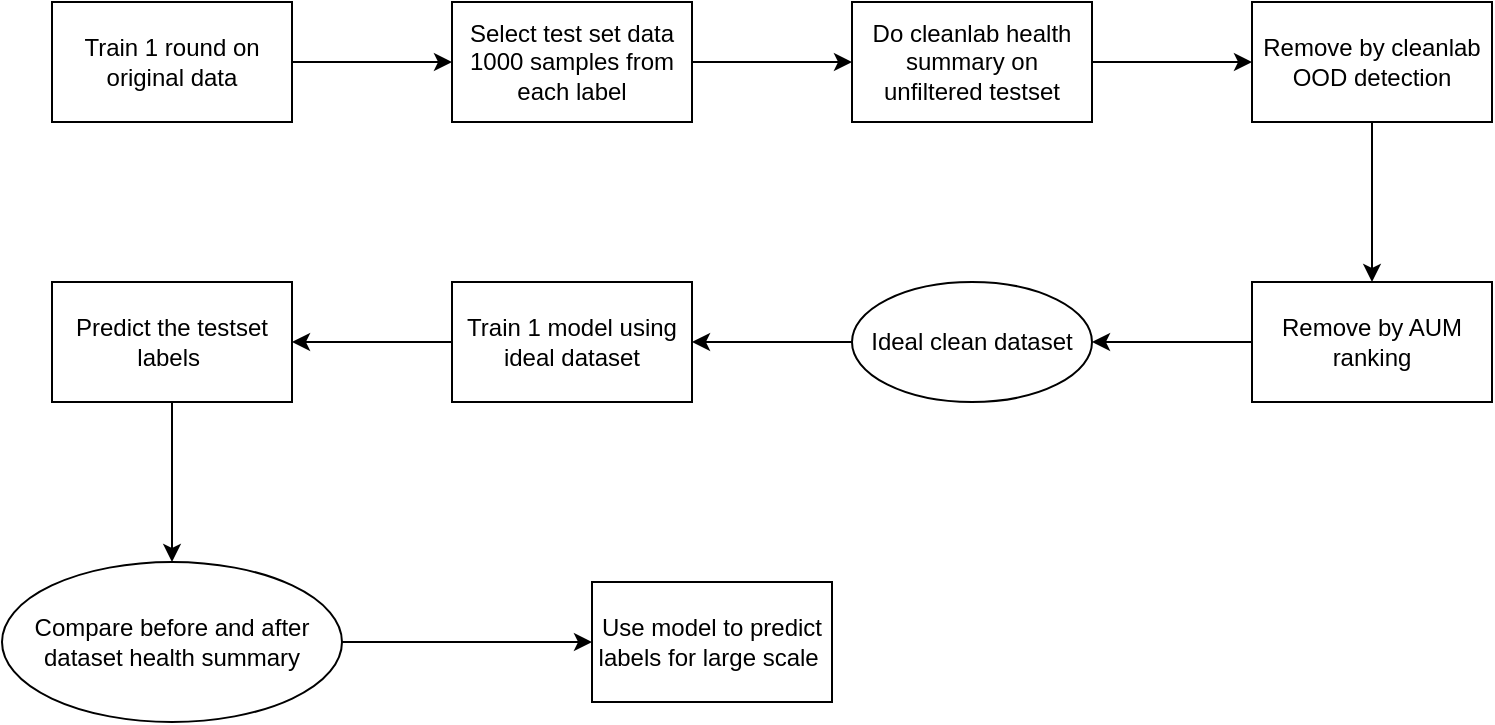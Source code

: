<mxfile>
    <diagram id="ST0WcirbVBey9M9k-yNn" name="Page-1">
        <mxGraphModel dx="1013" dy="445" grid="1" gridSize="10" guides="1" tooltips="1" connect="1" arrows="1" fold="1" page="1" pageScale="1" pageWidth="850" pageHeight="1100" math="0" shadow="0">
            <root>
                <mxCell id="0"/>
                <mxCell id="1" parent="0"/>
                <mxCell id="4" value="" style="edgeStyle=none;html=1;" edge="1" parent="1" source="2" target="3">
                    <mxGeometry relative="1" as="geometry"/>
                </mxCell>
                <mxCell id="2" value="Train 1 round on original data&lt;br&gt;" style="rounded=0;whiteSpace=wrap;html=1;" vertex="1" parent="1">
                    <mxGeometry x="60" y="120" width="120" height="60" as="geometry"/>
                </mxCell>
                <mxCell id="6" value="" style="edgeStyle=none;html=1;" edge="1" parent="1" source="3" target="5">
                    <mxGeometry relative="1" as="geometry"/>
                </mxCell>
                <mxCell id="3" value="Select test set data 1000 samples from each label" style="whiteSpace=wrap;html=1;rounded=0;" vertex="1" parent="1">
                    <mxGeometry x="260" y="120" width="120" height="60" as="geometry"/>
                </mxCell>
                <mxCell id="8" value="" style="edgeStyle=none;html=1;" edge="1" parent="1" source="5" target="7">
                    <mxGeometry relative="1" as="geometry"/>
                </mxCell>
                <mxCell id="5" value="Do cleanlab health summary on unfiltered testset" style="whiteSpace=wrap;html=1;rounded=0;" vertex="1" parent="1">
                    <mxGeometry x="460" y="120" width="120" height="60" as="geometry"/>
                </mxCell>
                <mxCell id="10" value="" style="edgeStyle=none;html=1;" edge="1" parent="1" source="7" target="9">
                    <mxGeometry relative="1" as="geometry"/>
                </mxCell>
                <mxCell id="7" value="Remove by cleanlab OOD detection" style="whiteSpace=wrap;html=1;rounded=0;" vertex="1" parent="1">
                    <mxGeometry x="660" y="120" width="120" height="60" as="geometry"/>
                </mxCell>
                <mxCell id="12" value="" style="edgeStyle=none;html=1;" edge="1" parent="1" source="9" target="11">
                    <mxGeometry relative="1" as="geometry"/>
                </mxCell>
                <mxCell id="9" value="Remove by AUM ranking" style="whiteSpace=wrap;html=1;rounded=0;" vertex="1" parent="1">
                    <mxGeometry x="660" y="260" width="120" height="60" as="geometry"/>
                </mxCell>
                <mxCell id="16" value="" style="edgeStyle=none;html=1;" edge="1" parent="1" source="11" target="15">
                    <mxGeometry relative="1" as="geometry"/>
                </mxCell>
                <mxCell id="11" value="Ideal clean dataset" style="ellipse;whiteSpace=wrap;html=1;rounded=0;" vertex="1" parent="1">
                    <mxGeometry x="460" y="260" width="120" height="60" as="geometry"/>
                </mxCell>
                <mxCell id="18" value="" style="edgeStyle=none;html=1;" edge="1" parent="1" source="15" target="17">
                    <mxGeometry relative="1" as="geometry"/>
                </mxCell>
                <mxCell id="15" value="Train 1 model using ideal dataset" style="whiteSpace=wrap;html=1;rounded=0;" vertex="1" parent="1">
                    <mxGeometry x="260" y="260" width="120" height="60" as="geometry"/>
                </mxCell>
                <mxCell id="20" value="" style="edgeStyle=none;html=1;" edge="1" parent="1" source="17" target="19">
                    <mxGeometry relative="1" as="geometry"/>
                </mxCell>
                <mxCell id="17" value="Predict the testset labels&amp;nbsp;" style="whiteSpace=wrap;html=1;rounded=0;" vertex="1" parent="1">
                    <mxGeometry x="60" y="260" width="120" height="60" as="geometry"/>
                </mxCell>
                <mxCell id="22" value="" style="edgeStyle=none;html=1;" edge="1" parent="1" source="19" target="21">
                    <mxGeometry relative="1" as="geometry"/>
                </mxCell>
                <mxCell id="19" value="Compare before and after dataset health summary" style="ellipse;whiteSpace=wrap;html=1;rounded=0;" vertex="1" parent="1">
                    <mxGeometry x="35" y="400" width="170" height="80" as="geometry"/>
                </mxCell>
                <mxCell id="21" value="Use model to predict labels for large scale&amp;nbsp;" style="whiteSpace=wrap;html=1;rounded=0;" vertex="1" parent="1">
                    <mxGeometry x="330" y="410" width="120" height="60" as="geometry"/>
                </mxCell>
            </root>
        </mxGraphModel>
    </diagram>
</mxfile>